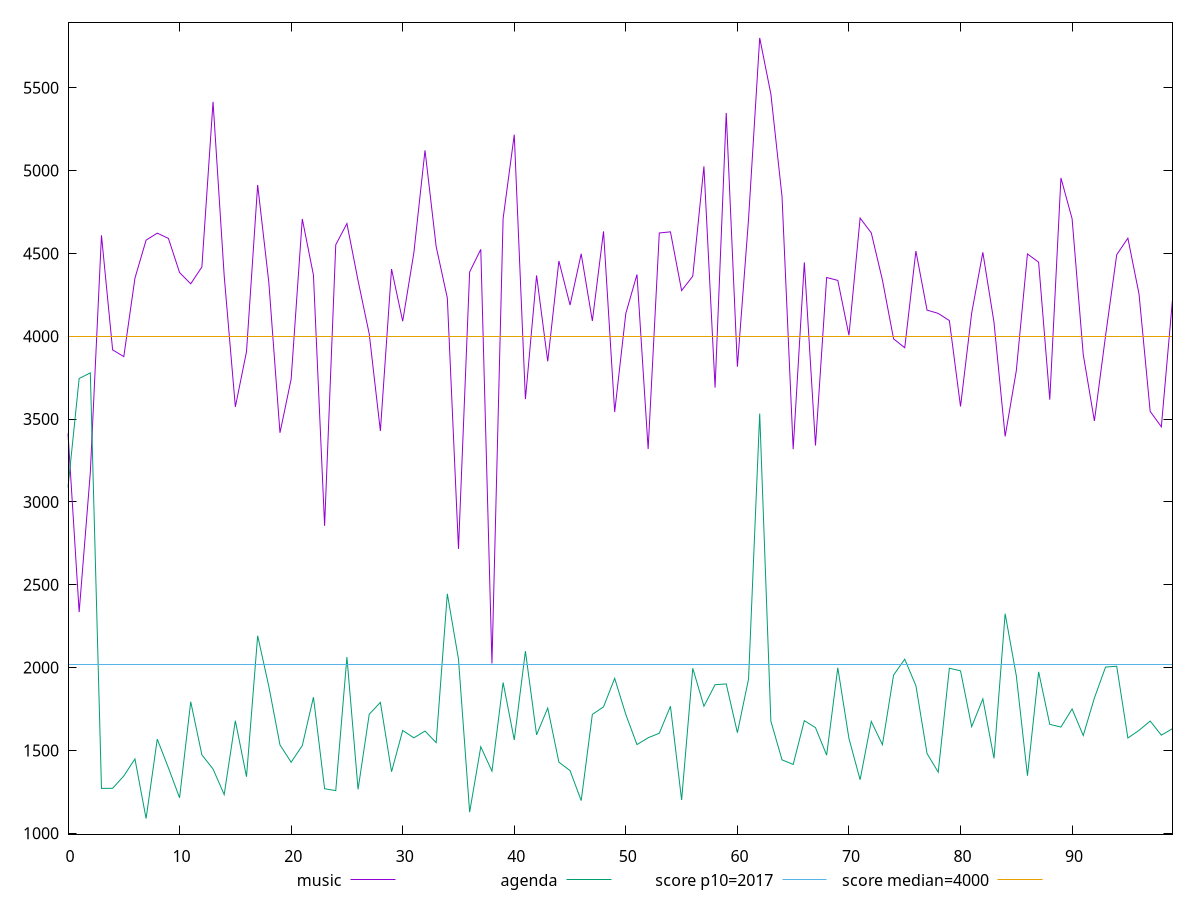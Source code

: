 reset

$music <<EOF
0 3413.7639999999947
1 2335.011999999995
2 3177.5359999999755
3 4609.068000000013
4 3917.6919999999873
5 3876.8519999999844
6 4350.2679999999855
7 4579.836000000001
8 4622.111999999981
9 4590.419999999985
10 4384.455999999983
11 4316.299999999984
12 4417.915999999993
13 5414.3719999999885
14 4364.271999999986
15 3573.623999999986
16 3906.883999999987
17 4912.983999999987
18 4325.335999999987
19 3417.27199999999
20 3740.6479999999888
21 4707.863999999987
22 4368.911999999989
23 2855.419999999994
24 4551.92399999999
25 4680.039999999991
26 4335.395999999992
27 4013.9679999999885
28 3428.119999999988
29 4405.5039999999835
30 4090.5719999999915
31 4503.69199999999
32 5121.783999999984
33 4540.939999999983
34 4230.79999999999
35 2716.2639999999983
36 4387.679999999989
37 4524.155999999993
38 2024.9519999999984
39 4709.651999999994
40 5216.263999999989
41 3620.3799999999883
42 4366.911999999987
43 3848.2359999999912
44 4454.2559999999885
45 4187.899999999987
46 4497.467999999987
47 4092.079999999987
48 4632.65199999999
49 3542.6519999999864
50 4137.659999999988
51 4372.619999999984
52 3319.087999999995
53 4623.219999999985
54 4629.919999999986
55 4275.563999999992
56 4362.267999999988
57 5025.291999999987
58 3689.6079999999884
59 5347.6279999999815
60 3815.8479999999886
61 4707.183999999987
62 5800.371999999991
63 5461.815999999989
64 4843.375999999986
65 3318.491999999987
66 4445.64799999999
67 3340.4119999999907
68 4354.523999999989
69 4336.799999999987
70 4005.8239999999914
71 4712.875999999994
72 4623.903999999986
73 4339.039999999995
74 3984.007999999986
75 3930.4399999999896
76 4514.243999999984
77 4157.635999999988
78 4137.687999999989
79 4094.319999999986
80 3575.895999999993
81 4139.991999999991
82 4506.367999999989
83 4084.063999999992
84 3395.3479999999918
85 3791.687999999985
86 4496.391999999984
87 4446.8559999999925
88 3617.11199999999
89 4955.327999999997
90 4709.231999999982
91 3889.463999999998
92 3488.671999999992
93 4002.9239999999963
94 4491.891999999994
95 4591.731999999996
96 4254.403999999989
97 3546.2679999999905
98 3453.6599999999876
99 4221.043999999982
EOF

$agenda <<EOF
0 3087.379999999969
1 3745.1439999999893
2 3778.871999999977
3 1270.9560000000006
4 1271.6039999999998
5 1346.0480000000002
6 1448.9399999999996
7 1089.296
8 1568.344
9 1395.368
10 1214.5160000000008
11 1793.884
12 1473.8000000000006
13 1387.988000000001
14 1233.796
15 1679.4759999999997
16 1341.42
17 2192.2199999999993
18 1886.6839999999995
19 1533.7079999999994
20 1429.0680000000007
21 1529.4399999999996
22 1821.5840000000003
23 1269.0160000000003
24 1257.588000000001
25 2063.439999999999
26 1265.4080000000013
27 1718.4879999999998
28 1790.3320000000008
29 1371.5200000000004
30 1620.7240000000004
31 1576.1679999999994
32 1617.1759999999997
33 1547.155999999999
34 2445.608000000001
35 2051.252000000001
36 1127.8000000000002
37 1522.6279999999997
38 1375.1280000000008
39 1910.3120000000008
40 1563.5440000000003
41 2099.416
42 1594.3959999999993
43 1755.9080000000006
44 1429.4640000000009
45 1378.367999999999
46 1197.3880000000001
47 1718.1120000000003
48 1762.8639999999994
49 1935.3999999999999
50 1716.7960000000003
51 1535.4600000000005
52 1576.6239999999998
53 1604.0119999999997
54 1766.844
55 1201.1760000000006
56 1996.1280000000004
57 1767.056000000001
58 1896.8999999999999
59 1901.3839999999975
60 1607.296000000001
61 1931.2919999999983
62 3533.391999999997
63 1677.1520000000003
64 1443.388
65 1415.7160000000008
66 1680.0360000000007
67 1637.6239999999998
68 1471.84
69 1999.0040000000001
70 1572.22
71 1323.3680000000008
72 1675.4319999999993
73 1534.6079999999997
74 1955.168000000001
75 2050.824
76 1891.0200000000011
77 1481.4640000000002
78 1369.2120000000004
79 1996.116000000001
80 1980.6760000000004
81 1643.708
82 1811.4520000000002
83 1452.0920000000003
84 2325.292
85 1950.9599999999994
86 1347.4520000000007
87 1974.748
88 1657.484
89 1641.1839999999995
90 1750.6359999999997
91 1590.2920000000008
92 1816.8280000000002
93 2003.2519999999984
94 2008.3839999999998
95 1575.2320000000007
96 1621.2239999999993
97 1677.6320000000005
98 1592.22
99 1631.763999999999
EOF

set key outside below
set xrange [0:99]
set yrange [995.0744800000002:5894.593519999991]
set trange [995.0744800000002:5894.593519999991]
set terminal svg size 640, 520 enhanced background rgb 'white'
set output "report/report_00029_2021-02-24T13-36-40.390Z/mainthread-work-breakdown/comparison/line/0_vs_1.svg"

plot $music title "music" with line, \
     $agenda title "agenda" with line, \
     2017 title "score p10=2017", \
     4000 title "score median=4000"

reset
